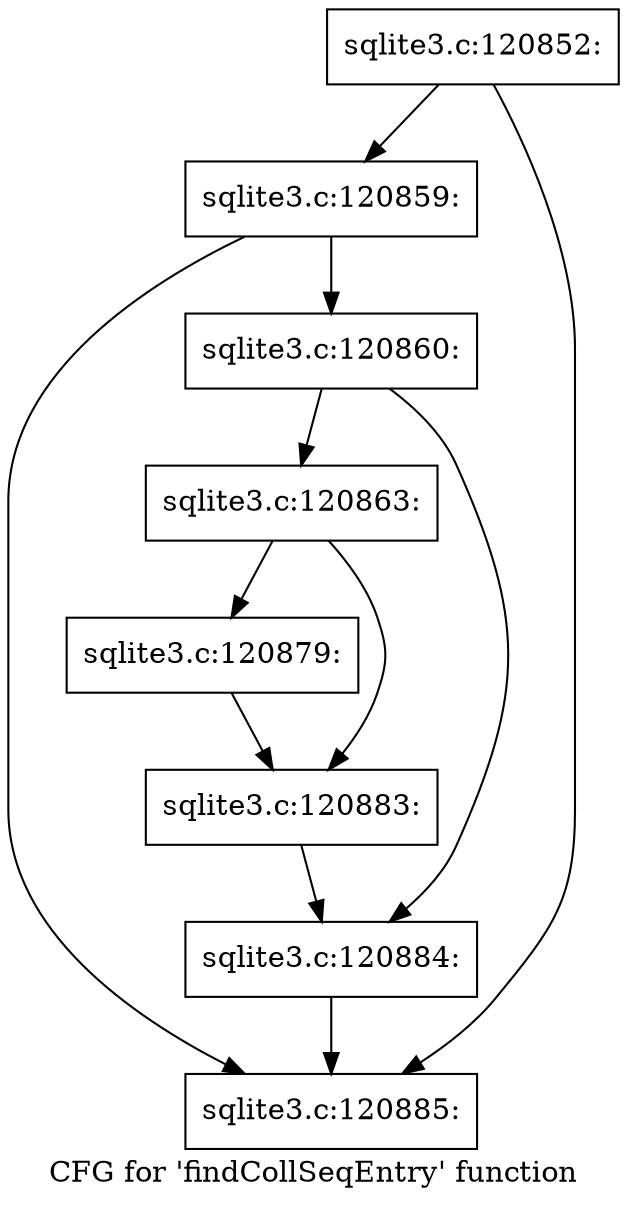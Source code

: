 digraph "CFG for 'findCollSeqEntry' function" {
	label="CFG for 'findCollSeqEntry' function";

	Node0x55c0f8345c00 [shape=record,label="{sqlite3.c:120852:}"];
	Node0x55c0f8345c00 -> Node0x55c0f834a120;
	Node0x55c0f8345c00 -> Node0x55c0f8349d80;
	Node0x55c0f834a120 [shape=record,label="{sqlite3.c:120859:}"];
	Node0x55c0f834a120 -> Node0x55c0f55b57d0;
	Node0x55c0f834a120 -> Node0x55c0f8349d80;
	Node0x55c0f55b57d0 [shape=record,label="{sqlite3.c:120860:}"];
	Node0x55c0f55b57d0 -> Node0x55c0f834ae80;
	Node0x55c0f55b57d0 -> Node0x55c0f834aed0;
	Node0x55c0f834ae80 [shape=record,label="{sqlite3.c:120863:}"];
	Node0x55c0f834ae80 -> Node0x55c0f55b9830;
	Node0x55c0f834ae80 -> Node0x55c0f834dbd0;
	Node0x55c0f55b9830 [shape=record,label="{sqlite3.c:120879:}"];
	Node0x55c0f55b9830 -> Node0x55c0f834dbd0;
	Node0x55c0f834dbd0 [shape=record,label="{sqlite3.c:120883:}"];
	Node0x55c0f834dbd0 -> Node0x55c0f834aed0;
	Node0x55c0f834aed0 [shape=record,label="{sqlite3.c:120884:}"];
	Node0x55c0f834aed0 -> Node0x55c0f8349d80;
	Node0x55c0f8349d80 [shape=record,label="{sqlite3.c:120885:}"];
}
